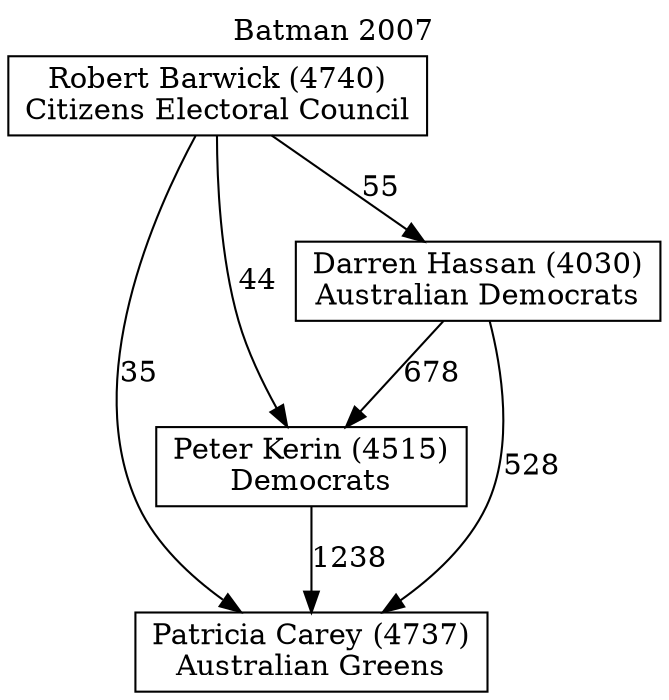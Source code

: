 // House preference flow
digraph "Patricia Carey (4737)_Batman_2007" {
	graph [label="Batman 2007" labelloc=t mclimit=10]
	node [shape=box]
	"Patricia Carey (4737)" [label="Patricia Carey (4737)
Australian Greens"]
	"Peter Kerin (4515)" [label="Peter Kerin (4515)
Democrats"]
	"Darren Hassan (4030)" [label="Darren Hassan (4030)
Australian Democrats"]
	"Robert Barwick (4740)" [label="Robert Barwick (4740)
Citizens Electoral Council"]
	"Patricia Carey (4737)" [label="Patricia Carey (4737)
Australian Greens"]
	"Darren Hassan (4030)" [label="Darren Hassan (4030)
Australian Democrats"]
	"Robert Barwick (4740)" [label="Robert Barwick (4740)
Citizens Electoral Council"]
	"Patricia Carey (4737)" [label="Patricia Carey (4737)
Australian Greens"]
	"Robert Barwick (4740)" [label="Robert Barwick (4740)
Citizens Electoral Council"]
	"Robert Barwick (4740)" [label="Robert Barwick (4740)
Citizens Electoral Council"]
	"Darren Hassan (4030)" [label="Darren Hassan (4030)
Australian Democrats"]
	"Robert Barwick (4740)" [label="Robert Barwick (4740)
Citizens Electoral Council"]
	"Robert Barwick (4740)" [label="Robert Barwick (4740)
Citizens Electoral Council"]
	"Peter Kerin (4515)" [label="Peter Kerin (4515)
Democrats"]
	"Darren Hassan (4030)" [label="Darren Hassan (4030)
Australian Democrats"]
	"Robert Barwick (4740)" [label="Robert Barwick (4740)
Citizens Electoral Council"]
	"Peter Kerin (4515)" [label="Peter Kerin (4515)
Democrats"]
	"Robert Barwick (4740)" [label="Robert Barwick (4740)
Citizens Electoral Council"]
	"Robert Barwick (4740)" [label="Robert Barwick (4740)
Citizens Electoral Council"]
	"Darren Hassan (4030)" [label="Darren Hassan (4030)
Australian Democrats"]
	"Robert Barwick (4740)" [label="Robert Barwick (4740)
Citizens Electoral Council"]
	"Robert Barwick (4740)" [label="Robert Barwick (4740)
Citizens Electoral Council"]
	"Peter Kerin (4515)" -> "Patricia Carey (4737)" [label=1238]
	"Darren Hassan (4030)" -> "Peter Kerin (4515)" [label=678]
	"Robert Barwick (4740)" -> "Darren Hassan (4030)" [label=55]
	"Darren Hassan (4030)" -> "Patricia Carey (4737)" [label=528]
	"Robert Barwick (4740)" -> "Patricia Carey (4737)" [label=35]
	"Robert Barwick (4740)" -> "Peter Kerin (4515)" [label=44]
}
